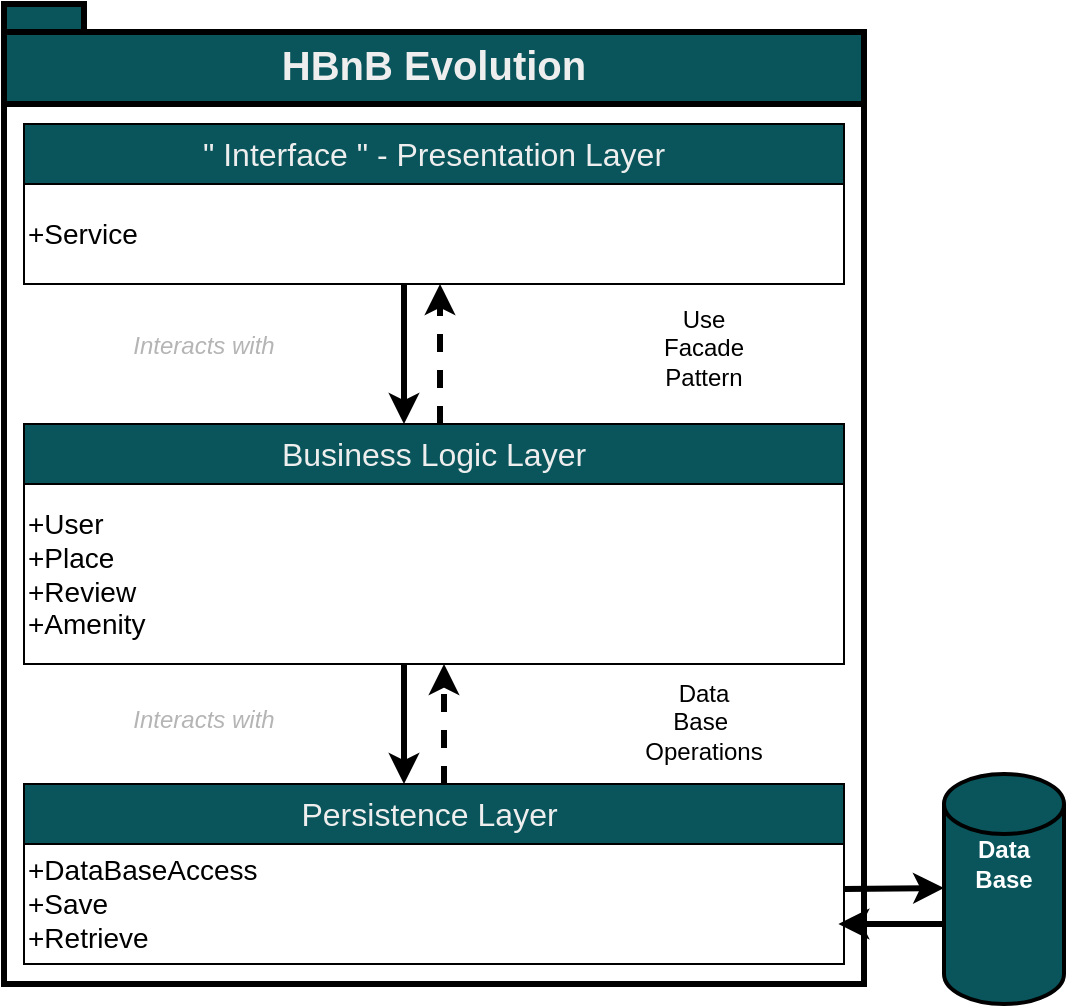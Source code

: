<mxfile version="24.7.17">
  <diagram id="prtHgNgQTEPvFCAcTncT" name="Page-1">
    <mxGraphModel dx="1148" dy="772" grid="1" gridSize="10" guides="1" tooltips="1" connect="1" arrows="1" fold="1" page="1" pageScale="1" pageWidth="827" pageHeight="1169" math="0" shadow="0">
      <root>
        <mxCell id="0" />
        <mxCell id="1" parent="0" />
        <mxCell id="YPZLDJ1wre2h32vTuNjH-23" value="&lt;font style=&quot;font-size: 20px;&quot;&gt;HBnB Evolution&lt;/font&gt;" style="shape=folder;fontStyle=1;spacingTop=10;tabWidth=40;tabHeight=14;tabPosition=left;html=1;whiteSpace=wrap;strokeColor=#000000;fontColor=#EEEEEE;fillColor=#09555B;strokeWidth=3;" parent="1" vertex="1">
          <mxGeometry x="250" y="40" width="430" height="50" as="geometry" />
        </mxCell>
        <mxCell id="YPZLDJ1wre2h32vTuNjH-24" value="" style="html=1;whiteSpace=wrap;strokeWidth=3;" parent="1" vertex="1">
          <mxGeometry x="250" y="90" width="430" height="440" as="geometry" />
        </mxCell>
        <mxCell id="YPZLDJ1wre2h32vTuNjH-26" value="&lt;font style=&quot;font-size: 16px;&quot;&gt;&quot; Interface &quot; - Presentation Layer&lt;/font&gt;" style="html=1;whiteSpace=wrap;strokeColor=#000000;fontColor=#EEEEEE;fillColor=#09555B;" parent="1" vertex="1">
          <mxGeometry x="260" y="100" width="410" height="30" as="geometry" />
        </mxCell>
        <mxCell id="YPZLDJ1wre2h32vTuNjH-27" value="&lt;font style=&quot;font-size: 16px;&quot;&gt;Business Logic Layer&lt;/font&gt;" style="html=1;whiteSpace=wrap;strokeColor=#000000;fontColor=#EEEEEE;fillColor=#09555B;" parent="1" vertex="1">
          <mxGeometry x="260" y="250" width="410" height="30" as="geometry" />
        </mxCell>
        <mxCell id="YPZLDJ1wre2h32vTuNjH-28" value="&lt;font style=&quot;font-size: 16px;&quot;&gt;Persistence Layer&amp;nbsp;&lt;/font&gt;" style="html=1;whiteSpace=wrap;strokeColor=#000000;fontColor=#EEEEEE;fillColor=#09555B;" parent="1" vertex="1">
          <mxGeometry x="260" y="430" width="410" height="30" as="geometry" />
        </mxCell>
        <mxCell id="YPZLDJ1wre2h32vTuNjH-30" value="&lt;font style=&quot;font-size: 14px;&quot;&gt;+Service&lt;/font&gt;" style="html=1;whiteSpace=wrap;align=left;" parent="1" vertex="1">
          <mxGeometry x="260" y="130" width="410" height="50" as="geometry" />
        </mxCell>
        <mxCell id="YPZLDJ1wre2h32vTuNjH-31" value="&lt;font style=&quot;font-size: 14px;&quot;&gt;+User&lt;/font&gt;&lt;div style=&quot;font-size: 14px;&quot;&gt;&lt;font style=&quot;font-size: 14px;&quot;&gt;+Place&lt;/font&gt;&lt;/div&gt;&lt;div style=&quot;font-size: 14px;&quot;&gt;&lt;font style=&quot;font-size: 14px;&quot;&gt;+Review&lt;/font&gt;&lt;/div&gt;&lt;div style=&quot;font-size: 14px;&quot;&gt;&lt;font style=&quot;font-size: 14px;&quot;&gt;+Amenity&lt;/font&gt;&lt;/div&gt;" style="html=1;whiteSpace=wrap;align=left;" parent="1" vertex="1">
          <mxGeometry x="260" y="280" width="410" height="90" as="geometry" />
        </mxCell>
        <mxCell id="YPZLDJ1wre2h32vTuNjH-32" value="&lt;font style=&quot;font-size: 14px;&quot;&gt;+DataBaseAccess&lt;/font&gt;&lt;div&gt;&lt;span style=&quot;font-size: 14px;&quot;&gt;+Save&lt;/span&gt;&lt;/div&gt;&lt;div&gt;&lt;span style=&quot;font-size: 14px;&quot;&gt;+Retrieve&lt;/span&gt;&lt;/div&gt;" style="html=1;whiteSpace=wrap;align=left;" parent="1" vertex="1">
          <mxGeometry x="260" y="460" width="410" height="60" as="geometry" />
        </mxCell>
        <mxCell id="YPZLDJ1wre2h32vTuNjH-35" value="Data Base&amp;nbsp;&lt;div&gt;Operations&lt;/div&gt;" style="text;html=1;align=center;verticalAlign=middle;whiteSpace=wrap;rounded=0;fontColor=#000000;" parent="1" vertex="1">
          <mxGeometry x="570" y="384" width="60" height="30" as="geometry" />
        </mxCell>
        <mxCell id="YPZLDJ1wre2h32vTuNjH-36" value="&lt;font color=&quot;#000000&quot;&gt;Use Facade Pattern&lt;/font&gt;" style="text;html=1;align=center;verticalAlign=middle;whiteSpace=wrap;rounded=0;fontColor=#EEEEEE;" parent="1" vertex="1">
          <mxGeometry x="570" y="197" width="60" height="30" as="geometry" />
        </mxCell>
        <mxCell id="YPZLDJ1wre2h32vTuNjH-39" value="&lt;i&gt;Interacts with&lt;/i&gt;" style="text;html=1;align=center;verticalAlign=middle;whiteSpace=wrap;rounded=0;fontColor=#B5B5B5;" parent="1" vertex="1">
          <mxGeometry x="300" y="196" width="100" height="30" as="geometry" />
        </mxCell>
        <mxCell id="YPZLDJ1wre2h32vTuNjH-40" value="&lt;i&gt;Interacts with&lt;/i&gt;" style="text;html=1;align=center;verticalAlign=middle;whiteSpace=wrap;rounded=0;fontColor=#B5B5B5;" parent="1" vertex="1">
          <mxGeometry x="300" y="383" width="100" height="30" as="geometry" />
        </mxCell>
        <mxCell id="WBLjysgrsB1cMVtSBwCD-1" value="" style="shape=cylinder3;whiteSpace=wrap;html=1;boundedLbl=1;backgroundOutline=1;size=15;strokeWidth=2;fillColor=#09555B;" vertex="1" parent="1">
          <mxGeometry x="720" y="425" width="60" height="115" as="geometry" />
        </mxCell>
        <mxCell id="WBLjysgrsB1cMVtSBwCD-2" value="Data&lt;div&gt;Base&lt;/div&gt;" style="text;html=1;align=center;verticalAlign=middle;whiteSpace=wrap;rounded=0;fontColor=#FFFFFF;fontStyle=1" vertex="1" parent="1">
          <mxGeometry x="720" y="455" width="60" height="30" as="geometry" />
        </mxCell>
        <mxCell id="WBLjysgrsB1cMVtSBwCD-4" value="" style="endArrow=classic;html=1;rounded=0;strokeColor=#000000;entryX=0.5;entryY=0;entryDx=0;entryDy=0;exitX=0.5;exitY=1;exitDx=0;exitDy=0;strokeWidth=3;" edge="1" parent="1">
          <mxGeometry width="50" height="50" relative="1" as="geometry">
            <mxPoint x="450" y="180" as="sourcePoint" />
            <mxPoint x="450" y="250" as="targetPoint" />
          </mxGeometry>
        </mxCell>
        <mxCell id="WBLjysgrsB1cMVtSBwCD-5" value="" style="endArrow=classic;html=1;rounded=0;strokeColor=#000000;strokeWidth=3;dashed=1;" edge="1" parent="1">
          <mxGeometry width="50" height="50" relative="1" as="geometry">
            <mxPoint x="470" y="430" as="sourcePoint" />
            <mxPoint x="470" y="370" as="targetPoint" />
          </mxGeometry>
        </mxCell>
        <mxCell id="WBLjysgrsB1cMVtSBwCD-6" value="" style="endArrow=classic;html=1;rounded=0;strokeColor=#000000;exitX=0.5;exitY=1;exitDx=0;exitDy=0;strokeWidth=3;" edge="1" parent="1">
          <mxGeometry width="50" height="50" relative="1" as="geometry">
            <mxPoint x="450" y="370" as="sourcePoint" />
            <mxPoint x="450" y="430" as="targetPoint" />
          </mxGeometry>
        </mxCell>
        <mxCell id="WBLjysgrsB1cMVtSBwCD-7" value="" style="endArrow=classic;html=1;rounded=0;strokeColor=#000000;strokeWidth=3;dashed=1;" edge="1" parent="1">
          <mxGeometry width="50" height="50" relative="1" as="geometry">
            <mxPoint x="468" y="250" as="sourcePoint" />
            <mxPoint x="468" y="180" as="targetPoint" />
          </mxGeometry>
        </mxCell>
        <mxCell id="WBLjysgrsB1cMVtSBwCD-10" value="" style="endArrow=classic;html=1;rounded=0;strokeColor=#000000;strokeWidth=3;entryX=0.998;entryY=0.633;entryDx=0;entryDy=0;entryPerimeter=0;" edge="1" parent="1">
          <mxGeometry width="50" height="50" relative="1" as="geometry">
            <mxPoint x="720" y="500.01" as="sourcePoint" />
            <mxPoint x="667.2" y="500" as="targetPoint" />
          </mxGeometry>
        </mxCell>
        <mxCell id="WBLjysgrsB1cMVtSBwCD-12" value="" style="endArrow=classic;html=1;rounded=0;strokeColor=#000000;strokeWidth=3;" edge="1" parent="1">
          <mxGeometry width="50" height="50" relative="1" as="geometry">
            <mxPoint x="670" y="482.471" as="sourcePoint" />
            <mxPoint x="720" y="482" as="targetPoint" />
          </mxGeometry>
        </mxCell>
      </root>
    </mxGraphModel>
  </diagram>
</mxfile>
